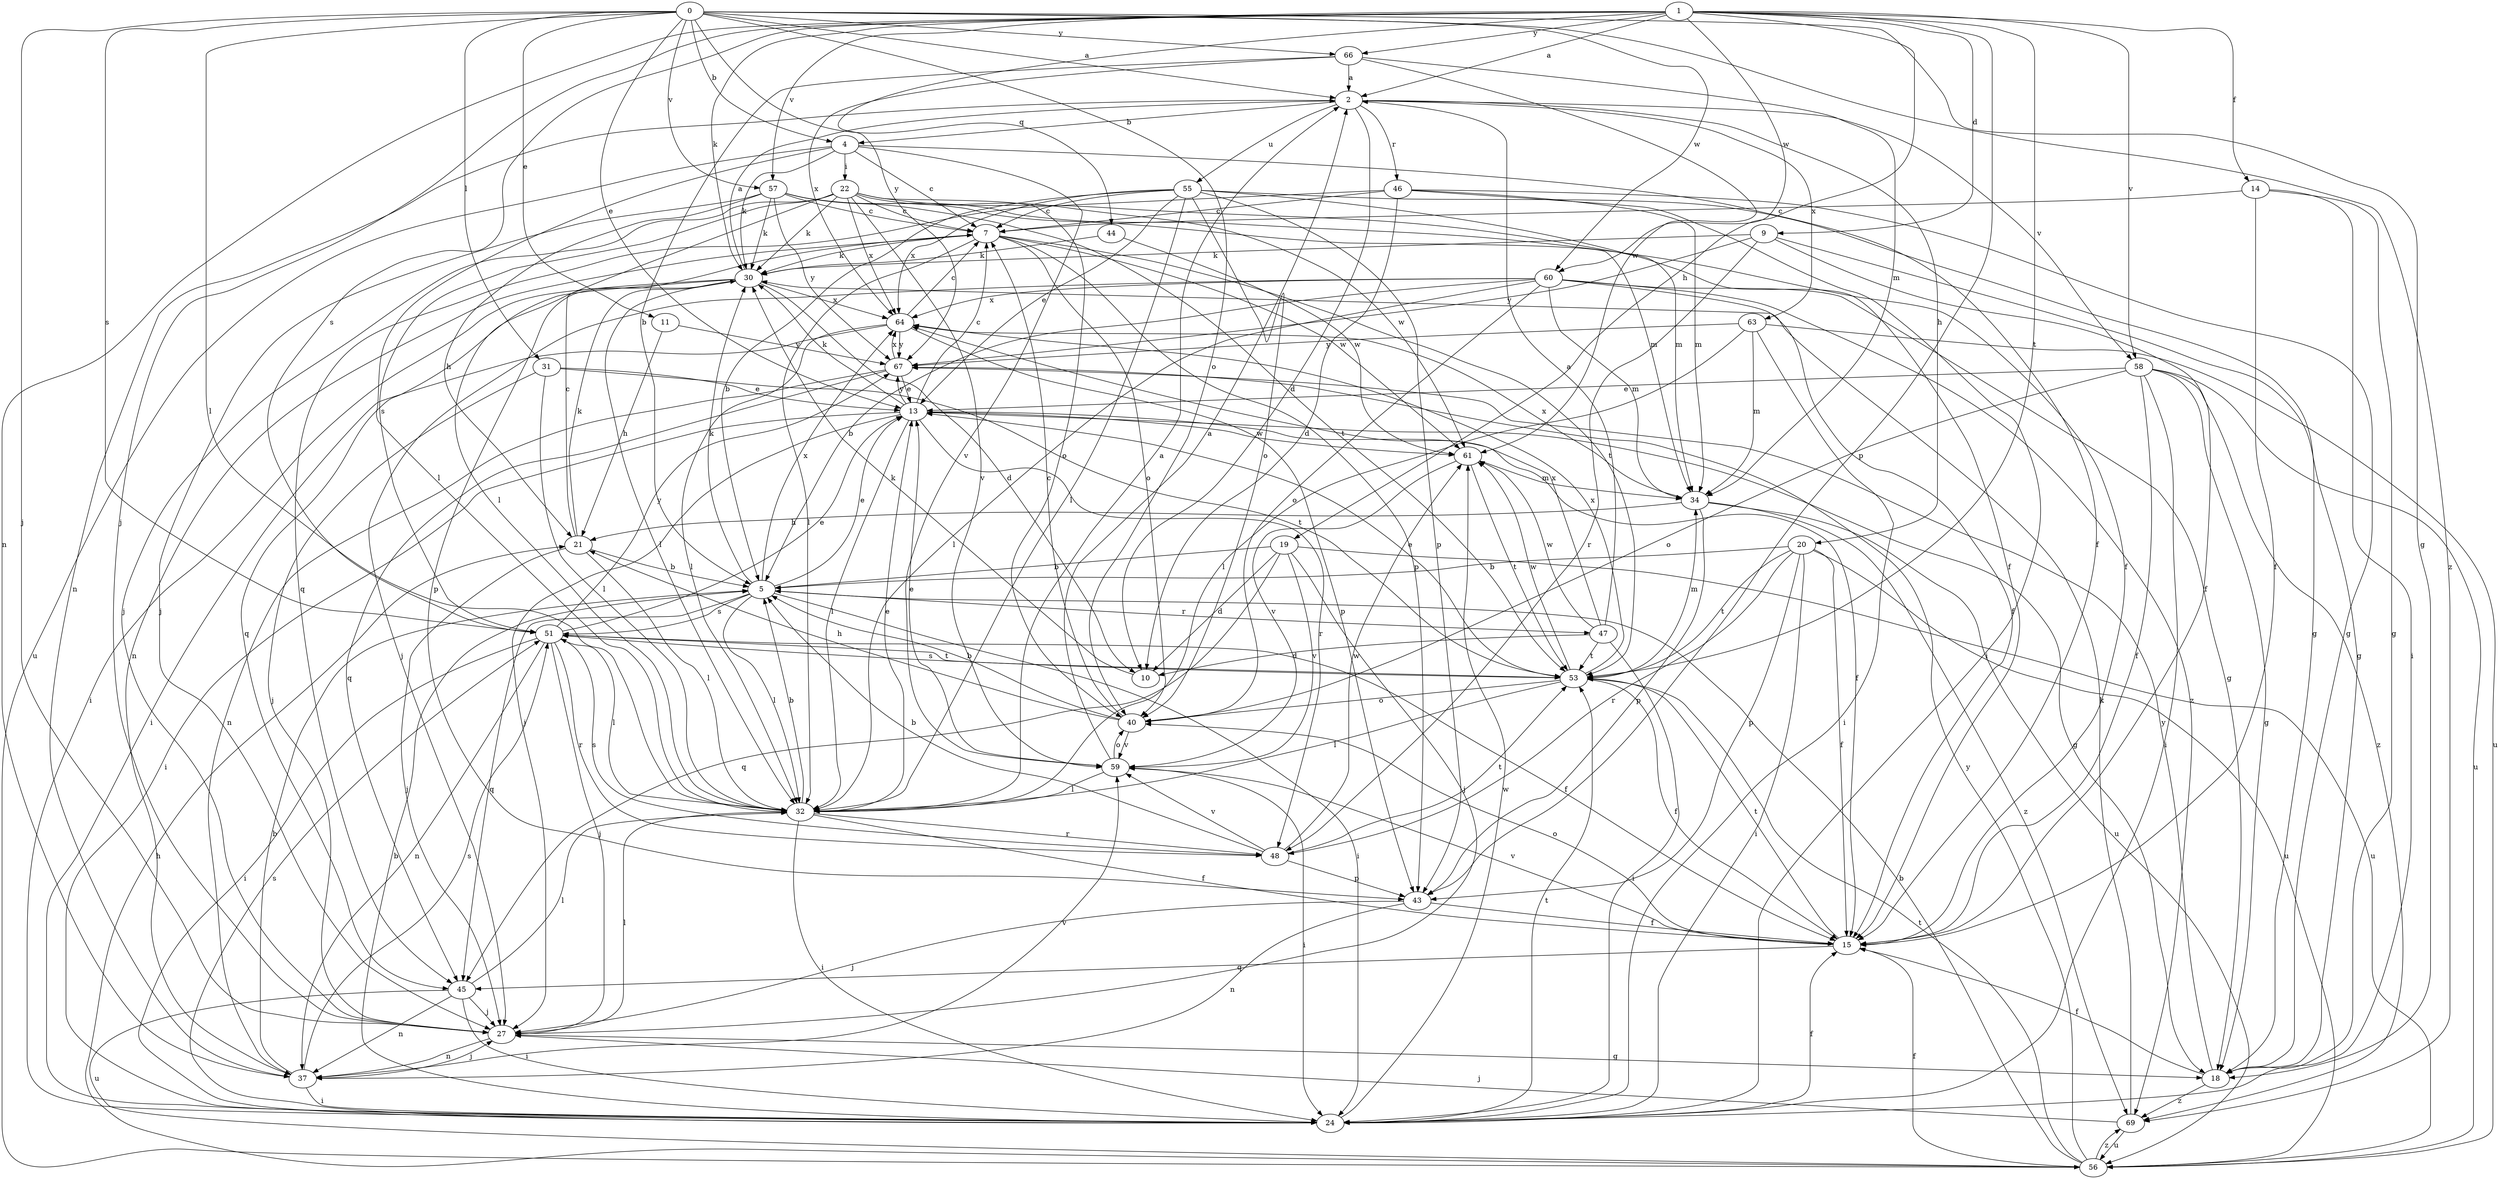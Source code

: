 strict digraph  {
0;
1;
2;
4;
5;
7;
9;
10;
11;
13;
14;
15;
18;
19;
20;
21;
22;
24;
27;
30;
31;
32;
34;
37;
40;
43;
44;
45;
46;
47;
48;
51;
53;
55;
56;
57;
58;
59;
60;
61;
63;
64;
66;
67;
69;
0 -> 2  [label=a];
0 -> 4  [label=b];
0 -> 11  [label=e];
0 -> 13  [label=e];
0 -> 18  [label=g];
0 -> 27  [label=j];
0 -> 31  [label=l];
0 -> 32  [label=l];
0 -> 40  [label=o];
0 -> 44  [label=q];
0 -> 51  [label=s];
0 -> 57  [label=v];
0 -> 60  [label=w];
0 -> 66  [label=y];
0 -> 69  [label=z];
1 -> 2  [label=a];
1 -> 9  [label=d];
1 -> 14  [label=f];
1 -> 19  [label=h];
1 -> 27  [label=j];
1 -> 30  [label=k];
1 -> 37  [label=n];
1 -> 43  [label=p];
1 -> 51  [label=s];
1 -> 53  [label=t];
1 -> 57  [label=v];
1 -> 58  [label=v];
1 -> 60  [label=w];
1 -> 66  [label=y];
1 -> 67  [label=y];
2 -> 4  [label=b];
2 -> 10  [label=d];
2 -> 20  [label=h];
2 -> 37  [label=n];
2 -> 46  [label=r];
2 -> 55  [label=u];
2 -> 58  [label=v];
2 -> 63  [label=x];
4 -> 7  [label=c];
4 -> 15  [label=f];
4 -> 22  [label=i];
4 -> 30  [label=k];
4 -> 32  [label=l];
4 -> 56  [label=u];
4 -> 59  [label=v];
5 -> 13  [label=e];
5 -> 24  [label=i];
5 -> 30  [label=k];
5 -> 32  [label=l];
5 -> 45  [label=q];
5 -> 47  [label=r];
5 -> 51  [label=s];
5 -> 64  [label=x];
7 -> 30  [label=k];
7 -> 32  [label=l];
7 -> 37  [label=n];
7 -> 40  [label=o];
7 -> 43  [label=p];
7 -> 53  [label=t];
7 -> 61  [label=w];
9 -> 15  [label=f];
9 -> 18  [label=g];
9 -> 30  [label=k];
9 -> 48  [label=r];
9 -> 67  [label=y];
10 -> 30  [label=k];
11 -> 21  [label=h];
11 -> 67  [label=y];
13 -> 7  [label=c];
13 -> 15  [label=f];
13 -> 18  [label=g];
13 -> 24  [label=i];
13 -> 27  [label=j];
13 -> 30  [label=k];
13 -> 32  [label=l];
13 -> 48  [label=r];
13 -> 61  [label=w];
13 -> 67  [label=y];
14 -> 7  [label=c];
14 -> 15  [label=f];
14 -> 18  [label=g];
14 -> 24  [label=i];
15 -> 40  [label=o];
15 -> 45  [label=q];
15 -> 53  [label=t];
15 -> 59  [label=v];
18 -> 15  [label=f];
18 -> 67  [label=y];
18 -> 69  [label=z];
19 -> 5  [label=b];
19 -> 10  [label=d];
19 -> 27  [label=j];
19 -> 45  [label=q];
19 -> 56  [label=u];
19 -> 59  [label=v];
20 -> 5  [label=b];
20 -> 15  [label=f];
20 -> 24  [label=i];
20 -> 43  [label=p];
20 -> 48  [label=r];
20 -> 53  [label=t];
20 -> 56  [label=u];
21 -> 5  [label=b];
21 -> 7  [label=c];
21 -> 27  [label=j];
21 -> 30  [label=k];
21 -> 32  [label=l];
22 -> 7  [label=c];
22 -> 15  [label=f];
22 -> 27  [label=j];
22 -> 30  [label=k];
22 -> 32  [label=l];
22 -> 40  [label=o];
22 -> 51  [label=s];
22 -> 59  [label=v];
22 -> 61  [label=w];
22 -> 64  [label=x];
24 -> 5  [label=b];
24 -> 15  [label=f];
24 -> 51  [label=s];
24 -> 53  [label=t];
24 -> 61  [label=w];
27 -> 18  [label=g];
27 -> 32  [label=l];
27 -> 37  [label=n];
30 -> 2  [label=a];
30 -> 10  [label=d];
30 -> 24  [label=i];
30 -> 32  [label=l];
30 -> 43  [label=p];
30 -> 45  [label=q];
30 -> 64  [label=x];
31 -> 13  [label=e];
31 -> 27  [label=j];
31 -> 32  [label=l];
31 -> 53  [label=t];
32 -> 2  [label=a];
32 -> 5  [label=b];
32 -> 13  [label=e];
32 -> 15  [label=f];
32 -> 24  [label=i];
32 -> 48  [label=r];
34 -> 21  [label=h];
34 -> 43  [label=p];
34 -> 56  [label=u];
34 -> 64  [label=x];
34 -> 69  [label=z];
37 -> 5  [label=b];
37 -> 24  [label=i];
37 -> 27  [label=j];
37 -> 51  [label=s];
37 -> 59  [label=v];
40 -> 5  [label=b];
40 -> 7  [label=c];
40 -> 21  [label=h];
40 -> 59  [label=v];
43 -> 15  [label=f];
43 -> 27  [label=j];
43 -> 37  [label=n];
44 -> 30  [label=k];
44 -> 61  [label=w];
45 -> 24  [label=i];
45 -> 27  [label=j];
45 -> 32  [label=l];
45 -> 37  [label=n];
45 -> 56  [label=u];
46 -> 7  [label=c];
46 -> 10  [label=d];
46 -> 18  [label=g];
46 -> 24  [label=i];
46 -> 34  [label=m];
46 -> 45  [label=q];
47 -> 2  [label=a];
47 -> 10  [label=d];
47 -> 24  [label=i];
47 -> 53  [label=t];
47 -> 61  [label=w];
47 -> 64  [label=x];
48 -> 5  [label=b];
48 -> 43  [label=p];
48 -> 51  [label=s];
48 -> 53  [label=t];
48 -> 59  [label=v];
48 -> 61  [label=w];
51 -> 13  [label=e];
51 -> 15  [label=f];
51 -> 24  [label=i];
51 -> 27  [label=j];
51 -> 32  [label=l];
51 -> 37  [label=n];
51 -> 48  [label=r];
51 -> 53  [label=t];
51 -> 67  [label=y];
53 -> 13  [label=e];
53 -> 15  [label=f];
53 -> 32  [label=l];
53 -> 34  [label=m];
53 -> 40  [label=o];
53 -> 51  [label=s];
53 -> 61  [label=w];
53 -> 64  [label=x];
55 -> 5  [label=b];
55 -> 7  [label=c];
55 -> 13  [label=e];
55 -> 18  [label=g];
55 -> 32  [label=l];
55 -> 34  [label=m];
55 -> 40  [label=o];
55 -> 43  [label=p];
55 -> 64  [label=x];
56 -> 5  [label=b];
56 -> 15  [label=f];
56 -> 21  [label=h];
56 -> 53  [label=t];
56 -> 67  [label=y];
56 -> 69  [label=z];
57 -> 7  [label=c];
57 -> 15  [label=f];
57 -> 21  [label=h];
57 -> 27  [label=j];
57 -> 30  [label=k];
57 -> 34  [label=m];
57 -> 53  [label=t];
57 -> 67  [label=y];
58 -> 13  [label=e];
58 -> 15  [label=f];
58 -> 18  [label=g];
58 -> 24  [label=i];
58 -> 40  [label=o];
58 -> 56  [label=u];
58 -> 69  [label=z];
59 -> 2  [label=a];
59 -> 13  [label=e];
59 -> 24  [label=i];
59 -> 32  [label=l];
59 -> 40  [label=o];
60 -> 5  [label=b];
60 -> 15  [label=f];
60 -> 18  [label=g];
60 -> 27  [label=j];
60 -> 32  [label=l];
60 -> 34  [label=m];
60 -> 40  [label=o];
60 -> 64  [label=x];
60 -> 69  [label=z];
61 -> 34  [label=m];
61 -> 53  [label=t];
61 -> 59  [label=v];
63 -> 24  [label=i];
63 -> 32  [label=l];
63 -> 34  [label=m];
63 -> 56  [label=u];
63 -> 67  [label=y];
64 -> 7  [label=c];
64 -> 24  [label=i];
64 -> 32  [label=l];
64 -> 43  [label=p];
64 -> 67  [label=y];
66 -> 2  [label=a];
66 -> 5  [label=b];
66 -> 34  [label=m];
66 -> 61  [label=w];
66 -> 64  [label=x];
67 -> 13  [label=e];
67 -> 37  [label=n];
67 -> 45  [label=q];
67 -> 64  [label=x];
69 -> 27  [label=j];
69 -> 30  [label=k];
69 -> 56  [label=u];
}
